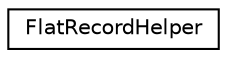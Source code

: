 digraph "Graphical Class Hierarchy"
{
 // LATEX_PDF_SIZE
  edge [fontname="Helvetica",fontsize="10",labelfontname="Helvetica",labelfontsize="10"];
  node [fontname="Helvetica",fontsize="10",shape=record];
  rankdir="LR";
  Node0 [label="FlatRecordHelper",height=0.2,width=0.4,color="black", fillcolor="white", style="filled",URL="$classmoja_1_1modules_1_1cbm_1_1FlatRecordHelper.html",tooltip=" "];
}
